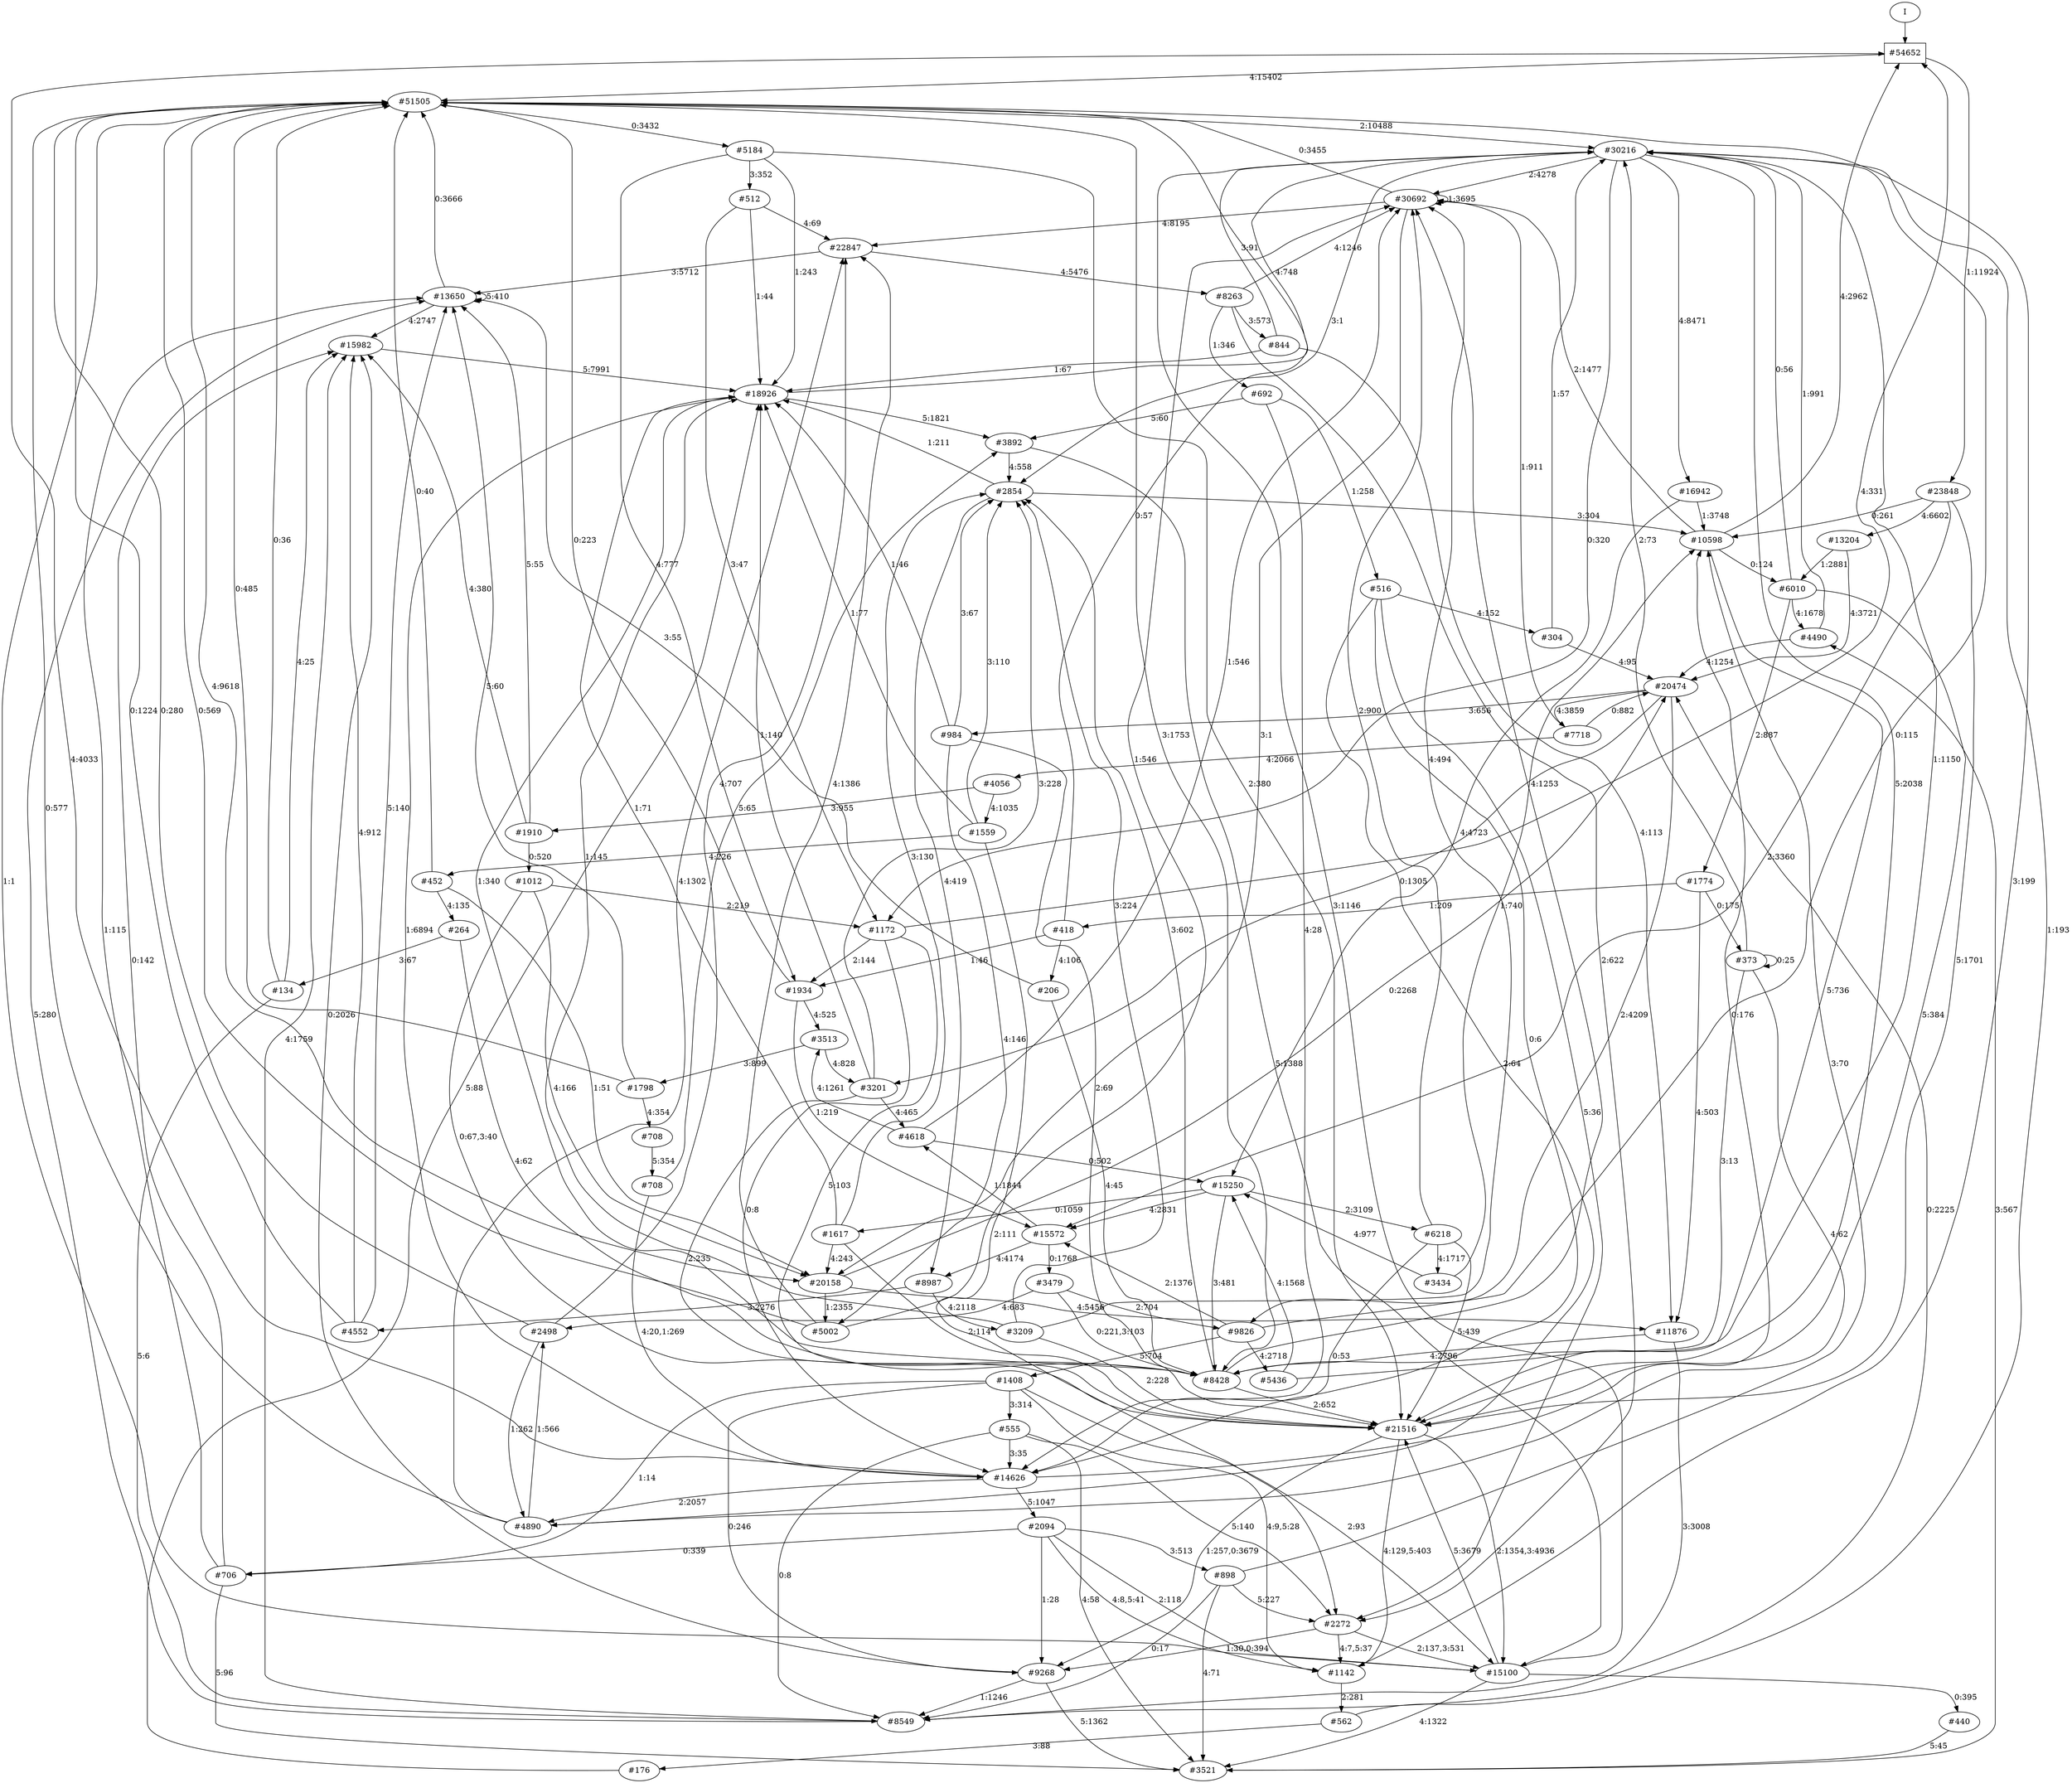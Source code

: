 // produced with flexfringe from git commitd1cf04ada0831d0605a3651971ef9a02091d8823
// dfasat/flexfringe -h=alergia -d=alergia_data -o=experiments/flexfringe_pautomac_study/flexfringe_data/exp6_n150_p0_1dfa -n=150 -p=0.1 /Users/nicholasrenninger/Google Drive/Grad School/specification learning/code/DPFA_DTS_product_experiment/dfasatInvestigations/experiments/flexfringe_pautomac_study/flexfringe_data/flexfringe_pautomac_study_train 
digraph DFA {
	0 [label="root" shape=box];
		I -> 0;
	0 [ label="#54652"  ];
		0 -> 1 [label="4:15402"  ];
		0 -> 28 [label="1:11924"  ];
	1 [ label="#51505"  ];
		1 -> 2 [label="2:10488"  ];
		1 -> 10 [label="4:9618"  ];
		1 -> 224 [label="3:1753"  ];
		1 -> 314 [label="0:3432"  ];
	10 [ label="#20158"  ];
		10 -> 22 [label="1:2355"  ];
		10 -> 81 [label="4:5456"  ];
		10 -> 61 [label="0:2268"  ];
	81 [ label="#11876"  ];
		81 -> 82 [label="3:3008"  ];
		81 -> 224 [label="4:2796"  ];
	224 [ label="#8428"  ];
		224 -> 3 [label="4:1253"  ];
		224 -> 55 [label="2:652"  ];
		224 -> 84 [label="1:340"  ];
		224 -> 225 [label="3:602"  ];
	225 [ label="#2854"  ];
		225 -> 30 [label="4:419"  ];
		225 -> 84 [label="1:211"  ];
		225 -> 253 [label="3:304"  ];
	82 [ label="#8549"  ];
		82 -> 61 [label="0:2225"  ];
		82 -> 83 [label="4:1759"  ];
		82 -> 432 [label="5:280"  ];
	83 [ label="#15982"  ];
		83 -> 84 [label="5:7991"  ];
	84 [ label="#18926"  ];
		84 -> 2 [label="4:748"  ];
		84 -> 85 [label="1:6894"  ];
		84 -> 2663 [label="5:1821"  ];
	85 [ label="#14626"  ];
		85 -> 0 [label="4:4033"  ];
		85 -> 179 [label="2:2057"  ];
		85 -> 253 [label="0:176"  ];
		85 -> 3736 [label="5:1047"  ];
	179 [ label="#4890"  ];
		179 -> 1 [label="0:577"  ];
		179 -> 290 [label="4:1302"  ];
		179 -> 1047 [label="1:566"  ];
	1047 [ label="#2498"  ];
		1047 -> 1 [label="0:280"  ];
		1047 -> 179 [label="1:262"  ];
		1047 -> 290 [label="4:707"  ];
	3736 [ label="#2094"  ];
		3736 -> 56 [label="2:118"  ];
		3736 -> 438 [label="4:8,5:41"  ];
		3736 -> 754 [label="1:28"  ];
		3736 -> 3737 [label="3:513"  ];
		3736 -> 3912 [label="0:339"  ];
	3912 [ label="#706"  ];
		3912 -> 83 [label="0:142"  ];
		3912 -> 432 [label="1:115"  ];
		3912 -> 755 [label="5:96"  ];
	3737 [ label="#898"  ];
		3737 -> 82 [label="0:17"  ];
		3737 -> 253 [label="3:70"  ];
		3737 -> 755 [label="4:71"  ];
		3737 -> 5841 [label="5:227"  ];
	2663 [ label="#3892"  ];
		2663 -> 56 [label="5:1388"  ];
		2663 -> 225 [label="4:558"  ];
	22 [ label="#5002"  ];
		22 -> 1 [label="0:569"  ];
		22 -> 3 [label="1:546"  ];
		22 -> 290 [label="4:1386"  ];
	2 [ label="#30216"  ];
		2 -> 3 [label="2:4278"  ];
		2 -> 25 [label="4:8471"  ];
		2 -> 55 [label="5:2038"  ];
		2 -> 225 [label="3:1"  ];
		2 -> 2351 [label="0:320"  ];
	25 [ label="#16942"  ];
		25 -> 26 [label="4:4723"  ];
		25 -> 253 [label="1:3748"  ];
	26 [ label="#15250"  ];
		26 -> 27 [label="0:1059"  ];
		26 -> 29 [label="4:2831"  ];
		26 -> 175 [label="2:3109"  ];
		26 -> 224 [label="3:481"  ];
	175 [ label="#6218"  ];
		175 -> 3 [label="2:900"  ];
		175 -> 55 [label="5:439"  ];
		175 -> 85 [label="0:53"  ];
		175 -> 1032 [label="4:1717"  ];
	1032 [ label="#3434"  ];
		1032 -> 26 [label="4:977"  ];
		1032 -> 253 [label="1:740"  ];
	27 [ label="#1617"  ];
		27 -> 10 [label="4:243"  ];
		27 -> 55 [label="2:114"  ];
		27 -> 84 [label="1:71"  ];
		27 -> 225 [label="3:130"  ];
	253 [ label="#10598"  ];
		253 -> 0 [label="4:2962"  ];
		253 -> 3 [label="2:1477"  ];
		253 -> 55 [label="5:736"  ];
		253 -> 157 [label="0:124"  ];
	3 [ label="#30692"  ];
		3 -> 1 [label="0:3455"  ];
		3 -> 3 [label="1:3695"  ];
		3 -> 10 [label="3:1"  ];
		3 -> 290 [label="4:8195"  ];
	290 [ label="#22847"  ];
		290 -> 291 [label="4:5476"  ];
		290 -> 432 [label="3:5712"  ];
	291 [ label="#8263"  ];
		291 -> 3 [label="4:1246"  ];
		291 -> 520 [label="1:346"  ];
		291 -> 665 [label="3:573"  ];
		291 -> 5841 [label="2:622"  ];
	5841 [ label="#2272"  ];
		5841 -> 56 [label="2:137,3:531"  ];
		5841 -> 438 [label="4:7,5:37"  ];
		5841 -> 754 [label="1:30,0:394"  ];
	520 [ label="#692"  ];
		520 -> 85 [label="4:28"  ];
		520 -> 521 [label="1:258"  ];
		520 -> 2663 [label="5:60"  ];
	521 [ label="#516"  ];
		521 -> 85 [label="0:6"  ];
		521 -> 179 [label="2:64"  ];
		521 -> 522 [label="4:152"  ];
		521 -> 5841 [label="5:36"  ];
	522 [ label="#304"  ];
		522 -> 2 [label="1:57"  ];
		522 -> 61 [label="4:95"  ];
	665 [ label="#844"  ];
		665 -> 2 [label="3:91"  ];
		665 -> 81 [label="4:113"  ];
		665 -> 84 [label="1:67"  ];
	432 [ label="#13650"  ];
		432 -> 1 [label="0:3666"  ];
		432 -> 83 [label="4:2747"  ];
		432 -> 432 [label="5:410"  ];
	2351 [ label="#1172"  ];
		2351 -> 0 [label="4:331"  ];
		2351 -> 55 [label="5:103"  ];
		2351 -> 85 [label="0:8"  ];
		2351 -> 315 [label="2:144"  ];
	314 [ label="#5184"  ];
		314 -> 55 [label="2:380"  ];
		314 -> 84 [label="1:243"  ];
		314 -> 315 [label="4:777"  ];
		314 -> 2538 [label="3:352"  ];
	315 [ label="#1934"  ];
		315 -> 1 [label="0:223"  ];
		315 -> 29 [label="1:219"  ];
		315 -> 1173 [label="4:525"  ];
	2538 [ label="#512"  ];
		2538 -> 84 [label="1:44"  ];
		2538 -> 290 [label="4:69"  ];
		2538 -> 2351 [label="3:47"  ];
	28 [ label="#23848"  ];
		28 -> 55 [label="5:1701"  ];
		28 -> 29 [label="2:3360"  ];
		28 -> 60 [label="4:6602"  ];
		28 -> 253 [label="0:261"  ];
	60 [ label="#13204"  ];
		60 -> 61 [label="4:3721"  ];
		60 -> 157 [label="1:2881"  ];
	61 [ label="#20474"  ];
		61 -> 62 [label="4:3859"  ];
		61 -> 653 [label="2:4209"  ];
		61 -> 856 [label="0:1305"  ];
		61 -> 964 [label="3:656"  ];
	62 [ label="#7718"  ];
		62 -> 3 [label="1:911"  ];
		62 -> 61 [label="0:882"  ];
		62 -> 63 [label="4:2066"  ];
	63 [ label="#4056"  ];
		63 -> 64 [label="3:955"  ];
		63 -> 1468 [label="4:1035"  ];
	1468 [ label="#1559"  ];
		1468 -> 84 [label="1:77"  ];
		1468 -> 225 [label="3:110"  ];
		1468 -> 5841 [label="2:111"  ];
		1468 -> 1942 [label="4:226"  ];
	1942 [ label="#452"  ];
		1942 -> 1 [label="0:40"  ];
		1942 -> 10 [label="1:51"  ];
		1942 -> 1943 [label="4:135"  ];
	1943 [ label="#264"  ];
		1943 -> 224 [label="4:62"  ];
		1943 -> 1944 [label="3:67"  ];
	1944 [ label="#134"  ];
		1944 -> 1 [label="0:36"  ];
		1944 -> 82 [label="5:6"  ];
		1944 -> 83 [label="4:25"  ];
	64 [ label="#1910"  ];
		64 -> 65 [label="0:520"  ];
		64 -> 83 [label="4:380"  ];
		64 -> 432 [label="5:55"  ];
	65 [ label="#1012"  ];
		65 -> 10 [label="4:166"  ];
		65 -> 224 [label="0:67,3:40"  ];
		65 -> 2351 [label="2:219"  ];
	653 [ label="#9826"  ];
		653 -> 2 [label="0:115"  ];
		653 -> 29 [label="2:1376"  ];
		653 -> 654 [label="4:2718"  ];
		653 -> 1212 [label="5:704"  ];
	654 [ label="#5436"  ];
		654 -> 2 [label="1:1150"  ];
		654 -> 26 [label="4:1568"  ];
	1212 [ label="#1408"  ];
		1212 -> 56 [label="2:93"  ];
		1212 -> 438 [label="4:9,5:28"  ];
		1212 -> 754 [label="0:246"  ];
		1212 -> 1213 [label="3:314"  ];
		1212 -> 3912 [label="1:14"  ];
	1213 [ label="#555"  ];
		1213 -> 82 [label="0:8"  ];
		1213 -> 85 [label="3:35"  ];
		1213 -> 755 [label="4:58"  ];
		1213 -> 5841 [label="5:140"  ];
	856 [ label="#3201"  ];
		856 -> 55 [label="2:235"  ];
		856 -> 84 [label="1:140"  ];
		856 -> 225 [label="3:228"  ];
		856 -> 231 [label="4:465"  ];
	964 [ label="#984"  ];
		964 -> 22 [label="4:146"  ];
		964 -> 55 [label="2:69"  ];
		964 -> 84 [label="1:46"  ];
		964 -> 225 [label="3:67"  ];
	157 [ label="#6010"  ];
		157 -> 2 [label="0:56"  ];
		157 -> 55 [label="5:384"  ];
		157 -> 158 [label="2:887"  ];
		157 -> 390 [label="4:1678"  ];
	390 [ label="#4490"  ];
		390 -> 2 [label="1:991"  ];
		390 -> 61 [label="4:1254"  ];
	158 [ label="#1774"  ];
		158 -> 81 [label="4:503"  ];
		158 -> 456 [label="0:175"  ];
		158 -> 965 [label="1:209"  ];
	965 [ label="#418"  ];
		965 -> 1 [label="0:57"  ];
		965 -> 315 [label="1:46"  ];
		965 -> 966 [label="4:106"  ];
	966 [ label="#206"  ];
		966 -> 224 [label="4:45"  ];
		966 -> 432 [label="3:55"  ];
	456 [ label="#373"  ];
		456 -> 2 [label="2:73"  ];
		456 -> 179 [label="4:62"  ];
		456 -> 224 [label="3:13"  ];
		456 -> 456 [label="0:25"  ];
	29 [ label="#15572"  ];
		29 -> 30 [label="4:4174"  ];
		29 -> 231 [label="1:1844"  ];
		29 -> 332 [label="0:1768"  ];
	30 [ label="#8987"  ];
		30 -> 31 [label="4:2118"  ];
		30 -> 167 [label="3:2276"  ];
	31 [ label="#3209"  ];
		31 -> 3 [label="4:494"  ];
		31 -> 55 [label="2:228"  ];
		31 -> 84 [label="1:145"  ];
		31 -> 225 [label="3:224"  ];
	167 [ label="#4552"  ];
		167 -> 1 [label="0:1224"  ];
		167 -> 83 [label="4:912"  ];
		167 -> 432 [label="5:140"  ];
	231 [ label="#4618"  ];
		231 -> 3 [label="1:546"  ];
		231 -> 26 [label="0:502"  ];
		231 -> 1173 [label="4:1261"  ];
	1173 [ label="#3513"  ];
		1173 -> 856 [label="4:828"  ];
		1173 -> 1174 [label="3:899"  ];
	1174 [ label="#1798"  ];
		1174 -> 1 [label="0:485"  ];
		1174 -> 432 [label="5:60"  ];
		1174 -> 6147 [label="4:354"  ];
	6147 [ label="#708"  ];
		6147 -> 6148 [label="5:354"  ];
	6148 [ label="#708"  ];
		6148 -> 85 [label="4:20,1:269"  ];
		6148 -> 2663 [label="5:65"  ];
	332 [ label="#3479"  ];
		332 -> 224 [label="0:221,3:103"  ];
		332 -> 653 [label="2:704"  ];
		332 -> 1047 [label="4:683"  ];
	55 [ label="#21516"  ];
		55 -> 56 [label="2:1354,3:4936"  ];
		55 -> 438 [label="4:129,5:403"  ];
		55 -> 754 [label="1:257,0:3679"  ];
	754 [ label="#9268"  ];
		754 -> 82 [label="1:1246"  ];
		754 -> 83 [label="0:2026"  ];
		754 -> 755 [label="5:1362"  ];
	755 [ label="#3521"  ];
		755 -> 390 [label="3:567"  ];
	56 [ label="#15100"  ];
		56 -> 1 [label="1:1"  ];
		56 -> 2 [label="3:1146"  ];
		56 -> 55 [label="5:3679"  ];
		56 -> 755 [label="4:1322"  ];
		56 -> 887 [label="0:395"  ];
	887 [ label="#440"  ];
		887 -> 755 [label="5:45"  ];
	438 [ label="#1142"  ];
		438 -> 1 [label="3:199"  ];
		438 -> 439 [label="2:281"  ];
	439 [ label="#562"  ];
		439 -> 2 [label="1:193"  ];
		439 -> 5899 [label="3:88"  ];
	5899 [ label="#176"  ];
		5899 -> 84 [label="5:88"  ];
}
